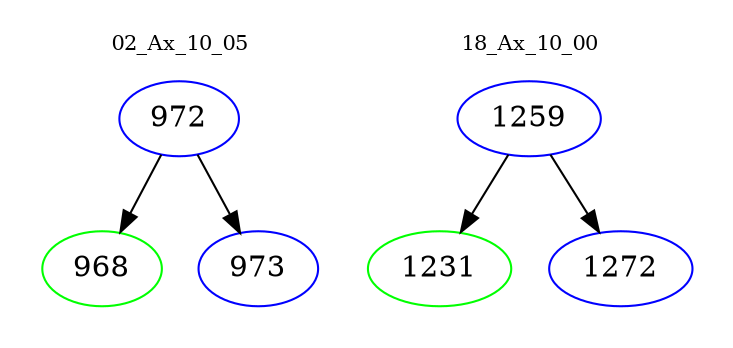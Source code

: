 digraph{
subgraph cluster_0 {
color = white
label = "02_Ax_10_05";
fontsize=10;
T0_972 [label="972", color="blue"]
T0_972 -> T0_968 [color="black"]
T0_968 [label="968", color="green"]
T0_972 -> T0_973 [color="black"]
T0_973 [label="973", color="blue"]
}
subgraph cluster_1 {
color = white
label = "18_Ax_10_00";
fontsize=10;
T1_1259 [label="1259", color="blue"]
T1_1259 -> T1_1231 [color="black"]
T1_1231 [label="1231", color="green"]
T1_1259 -> T1_1272 [color="black"]
T1_1272 [label="1272", color="blue"]
}
}
